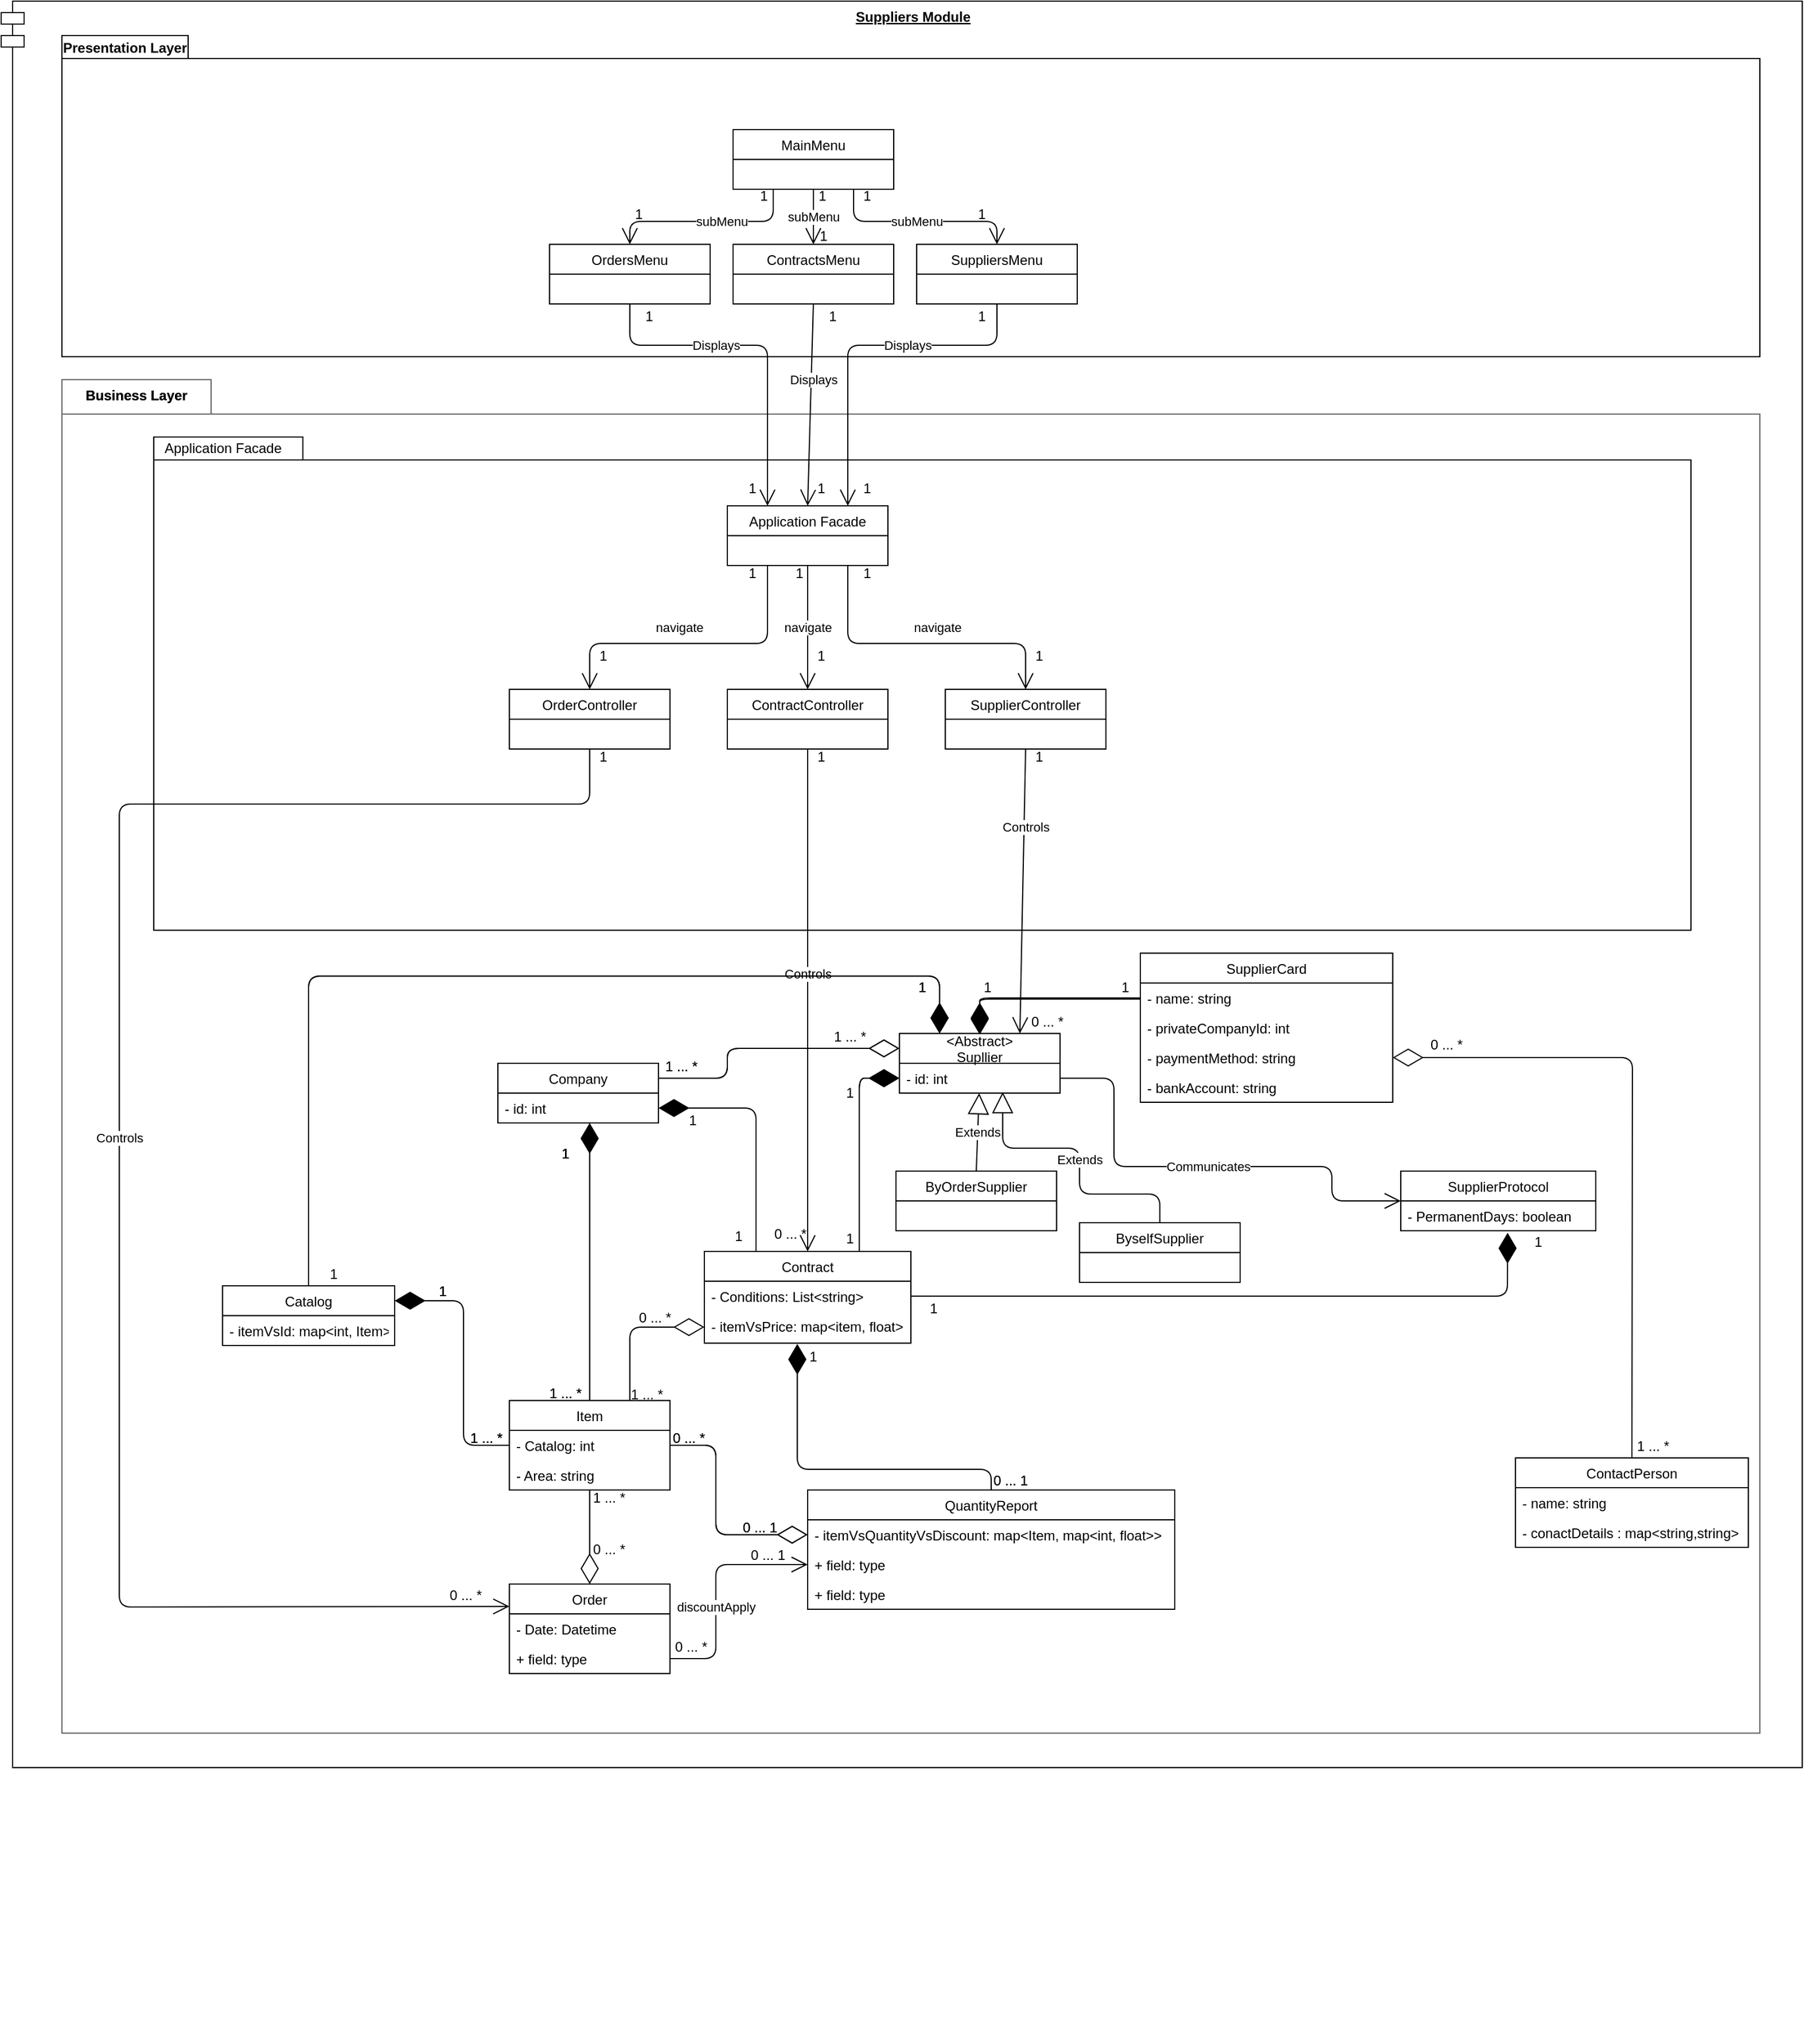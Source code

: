 <mxfile version="14.5.1" type="github">
  <diagram id="LiDV-n0v9y0-zee6HtvB" name="Page-1">
    <mxGraphModel dx="2490" dy="3298" grid="1" gridSize="10" guides="1" tooltips="1" connect="1" arrows="1" fold="1" page="1" pageScale="1" pageWidth="827" pageHeight="1169" math="0" shadow="0">
      <root>
        <mxCell id="0" />
        <mxCell id="1" parent="0" />
        <mxCell id="Irn_uy4zuBTAPK6WRNLf-75" value="" style="group" parent="1" vertex="1" connectable="0">
          <mxGeometry x="-780" y="-1270" width="1570" height="1780" as="geometry" />
        </mxCell>
        <mxCell id="Irn_uy4zuBTAPK6WRNLf-131" value="" style="group" parent="Irn_uy4zuBTAPK6WRNLf-75" vertex="1" connectable="0">
          <mxGeometry width="1570" height="1540" as="geometry" />
        </mxCell>
        <mxCell id="Irn_uy4zuBTAPK6WRNLf-68" value="Suppliers Module" style="shape=module;align=left;spacingLeft=20;align=center;verticalAlign=top;fillColor=none;fontStyle=5" parent="Irn_uy4zuBTAPK6WRNLf-131" vertex="1">
          <mxGeometry width="1570" height="1540" as="geometry" />
        </mxCell>
        <mxCell id="Irn_uy4zuBTAPK6WRNLf-132" value="" style="group" parent="Irn_uy4zuBTAPK6WRNLf-131" vertex="1" connectable="0">
          <mxGeometry x="573" y="893" width="187" height="46" as="geometry" />
        </mxCell>
        <mxCell id="Irn_uy4zuBTAPK6WRNLf-127" value="1 ... *" style="text;html=1;strokeColor=none;fillColor=none;align=center;verticalAlign=middle;whiteSpace=wrap;rounded=0;" parent="Irn_uy4zuBTAPK6WRNLf-132" vertex="1">
          <mxGeometry x="147" width="40" height="20" as="geometry" />
        </mxCell>
        <mxCell id="Irn_uy4zuBTAPK6WRNLf-129" value="1 ... *" style="text;html=1;strokeColor=none;fillColor=none;align=center;verticalAlign=middle;whiteSpace=wrap;rounded=0;" parent="Irn_uy4zuBTAPK6WRNLf-132" vertex="1">
          <mxGeometry y="26" width="40" height="20" as="geometry" />
        </mxCell>
        <mxCell id="Irn_uy4zuBTAPK6WRNLf-130" value="" style="endArrow=diamondThin;endFill=0;endSize=24;html=1;entryX=0;entryY=0.25;entryDx=0;entryDy=0;exitX=1;exitY=0.25;exitDx=0;exitDy=0;" parent="Irn_uy4zuBTAPK6WRNLf-132" edge="1">
          <mxGeometry width="160" relative="1" as="geometry">
            <mxPoint y="46" as="sourcePoint" />
            <mxPoint x="210" y="20" as="targetPoint" />
            <Array as="points">
              <mxPoint x="60" y="46" />
              <mxPoint x="60" y="20" />
            </Array>
          </mxGeometry>
        </mxCell>
        <mxCell id="Irn_uy4zuBTAPK6WRNLf-67" value="" style="group" parent="Irn_uy4zuBTAPK6WRNLf-75" vertex="1" connectable="0">
          <mxGeometry x="53" y="30" width="1480" height="280" as="geometry" />
        </mxCell>
        <mxCell id="Irn_uy4zuBTAPK6WRNLf-52" value="" style="shape=folder;fontStyle=1;spacingTop=10;tabWidth=110;tabHeight=20;tabPosition=left;html=1;fillColor=none;" parent="Irn_uy4zuBTAPK6WRNLf-67" vertex="1">
          <mxGeometry width="1480" height="280" as="geometry" />
        </mxCell>
        <mxCell id="Irn_uy4zuBTAPK6WRNLf-58" value="Presentation Layer" style="text;align=center;fontStyle=1;verticalAlign=middle;spacingLeft=3;spacingRight=3;strokeColor=none;rotatable=0;points=[[0,0.5],[1,0.5]];portConstraint=eastwest;fillColor=none;" parent="Irn_uy4zuBTAPK6WRNLf-67" vertex="1">
          <mxGeometry width="110" height="20" as="geometry" />
        </mxCell>
        <mxCell id="Irn_uy4zuBTAPK6WRNLf-143" value="1" style="text;html=1;strokeColor=none;fillColor=none;align=center;verticalAlign=middle;whiteSpace=wrap;rounded=0;" parent="Irn_uy4zuBTAPK6WRNLf-67" vertex="1">
          <mxGeometry x="597" y="135" width="30" height="10" as="geometry" />
        </mxCell>
        <mxCell id="Irn_uy4zuBTAPK6WRNLf-144" value="1" style="text;html=1;strokeColor=none;fillColor=none;align=center;verticalAlign=middle;whiteSpace=wrap;rounded=0;" parent="Irn_uy4zuBTAPK6WRNLf-67" vertex="1">
          <mxGeometry x="488" y="151" width="30" height="10" as="geometry" />
        </mxCell>
        <mxCell id="Irn_uy4zuBTAPK6WRNLf-145" value="1" style="text;html=1;strokeColor=none;fillColor=none;align=center;verticalAlign=middle;whiteSpace=wrap;rounded=0;" parent="Irn_uy4zuBTAPK6WRNLf-67" vertex="1">
          <mxGeometry x="649" y="170" width="30" height="10" as="geometry" />
        </mxCell>
        <mxCell id="Irn_uy4zuBTAPK6WRNLf-146" value="1" style="text;html=1;strokeColor=none;fillColor=none;align=center;verticalAlign=middle;whiteSpace=wrap;rounded=0;" parent="Irn_uy4zuBTAPK6WRNLf-67" vertex="1">
          <mxGeometry x="648" y="135" width="30" height="10" as="geometry" />
        </mxCell>
        <mxCell id="Irn_uy4zuBTAPK6WRNLf-147" value="1" style="text;html=1;strokeColor=none;fillColor=none;align=center;verticalAlign=middle;whiteSpace=wrap;rounded=0;" parent="Irn_uy4zuBTAPK6WRNLf-67" vertex="1">
          <mxGeometry x="687" y="135" width="30" height="10" as="geometry" />
        </mxCell>
        <mxCell id="Irn_uy4zuBTAPK6WRNLf-148" value="1" style="text;html=1;strokeColor=none;fillColor=none;align=center;verticalAlign=middle;whiteSpace=wrap;rounded=0;" parent="Irn_uy4zuBTAPK6WRNLf-67" vertex="1">
          <mxGeometry x="787" y="151" width="30" height="10" as="geometry" />
        </mxCell>
        <mxCell id="Irn_uy4zuBTAPK6WRNLf-157" value="1" style="text;html=1;strokeColor=none;fillColor=none;align=center;verticalAlign=middle;whiteSpace=wrap;rounded=0;" parent="Irn_uy4zuBTAPK6WRNLf-67" vertex="1">
          <mxGeometry x="787" y="240" width="30" height="10" as="geometry" />
        </mxCell>
        <mxCell id="Irn_uy4zuBTAPK6WRNLf-158" value="1" style="text;html=1;strokeColor=none;fillColor=none;align=center;verticalAlign=middle;whiteSpace=wrap;rounded=0;" parent="Irn_uy4zuBTAPK6WRNLf-67" vertex="1">
          <mxGeometry x="657" y="240" width="30" height="10" as="geometry" />
        </mxCell>
        <mxCell id="Irn_uy4zuBTAPK6WRNLf-159" value="1" style="text;html=1;strokeColor=none;fillColor=none;align=center;verticalAlign=middle;whiteSpace=wrap;rounded=0;" parent="Irn_uy4zuBTAPK6WRNLf-67" vertex="1">
          <mxGeometry x="497" y="240" width="30" height="10" as="geometry" />
        </mxCell>
        <mxCell id="Irn_uy4zuBTAPK6WRNLf-62" value="" style="group" parent="Irn_uy4zuBTAPK6WRNLf-75" vertex="1" connectable="0">
          <mxGeometry x="133" y="380" width="1340" height="430" as="geometry" />
        </mxCell>
        <mxCell id="Irn_uy4zuBTAPK6WRNLf-31" value="Application Facade" style="text;html=1;align=center;verticalAlign=middle;resizable=0;points=[];autosize=1;" parent="Irn_uy4zuBTAPK6WRNLf-62" vertex="1">
          <mxGeometry width="120" height="20" as="geometry" />
        </mxCell>
        <mxCell id="Irn_uy4zuBTAPK6WRNLf-61" value="" style="shape=folder;fontStyle=1;spacingTop=10;tabWidth=130;tabHeight=20;tabPosition=left;html=1;fillColor=none;" parent="Irn_uy4zuBTAPK6WRNLf-62" vertex="1">
          <mxGeometry width="1340" height="430" as="geometry" />
        </mxCell>
        <mxCell id="Irn_uy4zuBTAPK6WRNLf-65" value="" style="group" parent="Irn_uy4zuBTAPK6WRNLf-75" vertex="1" connectable="0">
          <mxGeometry x="53" y="330" width="1480" height="1180" as="geometry" />
        </mxCell>
        <mxCell id="Irn_uy4zuBTAPK6WRNLf-30" value="" style="shape=folder;fontStyle=1;spacingTop=10;tabWidth=130;tabHeight=30;tabPosition=left;html=1;strokeColor=#666666;fontColor=#333333;fillColor=none;" parent="Irn_uy4zuBTAPK6WRNLf-65" vertex="1">
          <mxGeometry width="1480" height="1180" as="geometry" />
        </mxCell>
        <mxCell id="Irn_uy4zuBTAPK6WRNLf-64" value="Business Layer" style="text;align=center;fontStyle=1;verticalAlign=middle;spacingLeft=3;spacingRight=3;strokeColor=none;rotatable=0;points=[[0,0.5],[1,0.5]];portConstraint=eastwest;fillColor=none;" parent="Irn_uy4zuBTAPK6WRNLf-65" vertex="1">
          <mxGeometry x="10" width="110" height="26" as="geometry" />
        </mxCell>
        <mxCell id="Irn_uy4zuBTAPK6WRNLf-142" value="" style="group" parent="Irn_uy4zuBTAPK6WRNLf-65" vertex="1" connectable="0">
          <mxGeometry x="787" y="520" width="160" height="20" as="geometry" />
        </mxCell>
        <mxCell id="Irn_uy4zuBTAPK6WRNLf-137" value="1" style="text;html=1;strokeColor=none;fillColor=none;align=center;verticalAlign=middle;whiteSpace=wrap;rounded=0;" parent="Irn_uy4zuBTAPK6WRNLf-142" vertex="1">
          <mxGeometry x="120" width="40" height="20" as="geometry" />
        </mxCell>
        <mxCell id="Irn_uy4zuBTAPK6WRNLf-139" value="1" style="text;html=1;strokeColor=none;fillColor=none;align=center;verticalAlign=middle;whiteSpace=wrap;rounded=0;" parent="Irn_uy4zuBTAPK6WRNLf-142" vertex="1">
          <mxGeometry width="40" height="20" as="geometry" />
        </mxCell>
        <mxCell id="Irn_uy4zuBTAPK6WRNLf-141" value="" style="endArrow=diamondThin;endFill=1;endSize=24;html=1;exitX=0;exitY=0.5;exitDx=0;exitDy=0;entryX=0.5;entryY=0;entryDx=0;entryDy=0;" parent="Irn_uy4zuBTAPK6WRNLf-142" edge="1">
          <mxGeometry width="160" relative="1" as="geometry">
            <mxPoint x="153" y="20" as="sourcePoint" />
            <mxPoint x="13" y="51" as="targetPoint" />
            <Array as="points">
              <mxPoint x="13" y="20" />
            </Array>
          </mxGeometry>
        </mxCell>
        <mxCell id="Irn_uy4zuBTAPK6WRNLf-150" value="1" style="text;html=1;strokeColor=none;fillColor=none;align=center;verticalAlign=middle;whiteSpace=wrap;rounded=0;" parent="Irn_uy4zuBTAPK6WRNLf-65" vertex="1">
          <mxGeometry x="687" y="164" width="30" height="10" as="geometry" />
        </mxCell>
        <mxCell id="Irn_uy4zuBTAPK6WRNLf-153" value="1" style="text;html=1;strokeColor=none;fillColor=none;align=center;verticalAlign=middle;whiteSpace=wrap;rounded=0;" parent="Irn_uy4zuBTAPK6WRNLf-65" vertex="1">
          <mxGeometry x="587" y="164" width="30" height="10" as="geometry" />
        </mxCell>
        <mxCell id="Irn_uy4zuBTAPK6WRNLf-149" value="1" style="text;html=1;strokeColor=none;fillColor=none;align=center;verticalAlign=middle;whiteSpace=wrap;rounded=0;" parent="Irn_uy4zuBTAPK6WRNLf-65" vertex="1">
          <mxGeometry x="628" y="164" width="30" height="10" as="geometry" />
        </mxCell>
        <mxCell id="Irn_uy4zuBTAPK6WRNLf-154" value="1" style="text;html=1;strokeColor=none;fillColor=none;align=center;verticalAlign=middle;whiteSpace=wrap;rounded=0;" parent="Irn_uy4zuBTAPK6WRNLf-65" vertex="1">
          <mxGeometry x="837" y="236" width="30" height="10" as="geometry" />
        </mxCell>
        <mxCell id="Irn_uy4zuBTAPK6WRNLf-155" value="1" style="text;html=1;strokeColor=none;fillColor=none;align=center;verticalAlign=middle;whiteSpace=wrap;rounded=0;" parent="Irn_uy4zuBTAPK6WRNLf-65" vertex="1">
          <mxGeometry x="647" y="236" width="30" height="10" as="geometry" />
        </mxCell>
        <mxCell id="Irn_uy4zuBTAPK6WRNLf-156" value="1" style="text;html=1;strokeColor=none;fillColor=none;align=center;verticalAlign=middle;whiteSpace=wrap;rounded=0;" parent="Irn_uy4zuBTAPK6WRNLf-65" vertex="1">
          <mxGeometry x="457" y="236" width="30" height="10" as="geometry" />
        </mxCell>
        <mxCell id="Irn_uy4zuBTAPK6WRNLf-160" value="1" style="text;html=1;strokeColor=none;fillColor=none;align=center;verticalAlign=middle;whiteSpace=wrap;rounded=0;" parent="Irn_uy4zuBTAPK6WRNLf-65" vertex="1">
          <mxGeometry x="687" y="90" width="30" height="10" as="geometry" />
        </mxCell>
        <mxCell id="Irn_uy4zuBTAPK6WRNLf-161" value="1" style="text;html=1;strokeColor=none;fillColor=none;align=center;verticalAlign=middle;whiteSpace=wrap;rounded=0;" parent="Irn_uy4zuBTAPK6WRNLf-65" vertex="1">
          <mxGeometry x="647" y="90" width="30" height="10" as="geometry" />
        </mxCell>
        <mxCell id="Irn_uy4zuBTAPK6WRNLf-162" value="1" style="text;html=1;strokeColor=none;fillColor=none;align=center;verticalAlign=middle;whiteSpace=wrap;rounded=0;" parent="Irn_uy4zuBTAPK6WRNLf-65" vertex="1">
          <mxGeometry x="587" y="90" width="30" height="10" as="geometry" />
        </mxCell>
        <mxCell id="Irn_uy4zuBTAPK6WRNLf-332" value="1" style="text;html=1;strokeColor=none;fillColor=none;align=center;verticalAlign=middle;whiteSpace=wrap;rounded=0;" parent="Irn_uy4zuBTAPK6WRNLf-65" vertex="1">
          <mxGeometry x="457" y="324" width="30" height="10" as="geometry" />
        </mxCell>
        <mxCell id="Irn_uy4zuBTAPK6WRNLf-333" value="1" style="text;html=1;strokeColor=none;fillColor=none;align=center;verticalAlign=middle;whiteSpace=wrap;rounded=0;" parent="Irn_uy4zuBTAPK6WRNLf-65" vertex="1">
          <mxGeometry x="647" y="324" width="30" height="10" as="geometry" />
        </mxCell>
        <mxCell id="Irn_uy4zuBTAPK6WRNLf-334" value="1" style="text;html=1;strokeColor=none;fillColor=none;align=center;verticalAlign=middle;whiteSpace=wrap;rounded=0;" parent="Irn_uy4zuBTAPK6WRNLf-65" vertex="1">
          <mxGeometry x="837" y="324" width="30" height="10" as="geometry" />
        </mxCell>
        <mxCell id="Irn_uy4zuBTAPK6WRNLf-335" value="0 ... *" style="text;html=1;strokeColor=none;fillColor=none;align=center;verticalAlign=middle;whiteSpace=wrap;rounded=0;" parent="Irn_uy4zuBTAPK6WRNLf-65" vertex="1">
          <mxGeometry x="330" y="1050" width="44" height="20" as="geometry" />
        </mxCell>
        <mxCell id="Irn_uy4zuBTAPK6WRNLf-342" value="0 ... *" style="text;html=1;strokeColor=none;fillColor=none;align=center;verticalAlign=middle;whiteSpace=wrap;rounded=0;" parent="Irn_uy4zuBTAPK6WRNLf-65" vertex="1">
          <mxGeometry x="613" y="735" width="44" height="20" as="geometry" />
        </mxCell>
        <mxCell id="Irn_uy4zuBTAPK6WRNLf-343" value="0 ... *" style="text;html=1;strokeColor=none;fillColor=none;align=center;verticalAlign=middle;whiteSpace=wrap;rounded=0;" parent="Irn_uy4zuBTAPK6WRNLf-65" vertex="1">
          <mxGeometry x="837" y="550" width="44" height="20" as="geometry" />
        </mxCell>
        <mxCell id="T4Kb6JY-onlQXOTISOH4-17" value="SupplierProtocol" style="swimlane;fontStyle=0;childLayout=stackLayout;horizontal=1;startSize=26;fillColor=none;horizontalStack=0;resizeParent=1;resizeParentMax=0;resizeLast=0;collapsible=1;marginBottom=0;" parent="Irn_uy4zuBTAPK6WRNLf-65" vertex="1">
          <mxGeometry x="1167" y="690" width="170" height="52" as="geometry" />
        </mxCell>
        <mxCell id="T4Kb6JY-onlQXOTISOH4-18" value="- PermanentDays: boolean" style="text;strokeColor=none;fillColor=none;align=left;verticalAlign=top;spacingLeft=4;spacingRight=4;overflow=hidden;rotatable=0;points=[[0,0.5],[1,0.5]];portConstraint=eastwest;" parent="T4Kb6JY-onlQXOTISOH4-17" vertex="1">
          <mxGeometry y="26" width="170" height="26" as="geometry" />
        </mxCell>
        <mxCell id="57GskC2OUnDVnmpbbQjz-33" value="ByOrderSupplier" style="swimlane;fontStyle=0;childLayout=stackLayout;horizontal=1;startSize=26;fillColor=none;horizontalStack=0;resizeParent=1;resizeParentMax=0;resizeLast=0;collapsible=1;marginBottom=0;" parent="Irn_uy4zuBTAPK6WRNLf-65" vertex="1">
          <mxGeometry x="727" y="690" width="140" height="52" as="geometry" />
        </mxCell>
        <mxCell id="57GskC2OUnDVnmpbbQjz-29" value="ByselfSupplier" style="swimlane;fontStyle=0;childLayout=stackLayout;horizontal=1;startSize=26;fillColor=none;horizontalStack=0;resizeParent=1;resizeParentMax=0;resizeLast=0;collapsible=1;marginBottom=0;" parent="Irn_uy4zuBTAPK6WRNLf-65" vertex="1">
          <mxGeometry x="887" y="735" width="140" height="52" as="geometry" />
        </mxCell>
        <mxCell id="T4Kb6JY-onlQXOTISOH4-25" value="Contract" style="swimlane;fontStyle=0;childLayout=stackLayout;horizontal=1;startSize=26;fillColor=none;horizontalStack=0;resizeParent=1;resizeParentMax=0;resizeLast=0;collapsible=1;marginBottom=0;" parent="Irn_uy4zuBTAPK6WRNLf-65" vertex="1">
          <mxGeometry x="560" y="760" width="180" height="80" as="geometry" />
        </mxCell>
        <mxCell id="T4Kb6JY-onlQXOTISOH4-26" value="- Conditions: List&lt;string&gt;" style="text;strokeColor=none;fillColor=none;align=left;verticalAlign=top;spacingLeft=4;spacingRight=4;overflow=hidden;rotatable=0;points=[[0,0.5],[1,0.5]];portConstraint=eastwest;" parent="T4Kb6JY-onlQXOTISOH4-25" vertex="1">
          <mxGeometry y="26" width="180" height="26" as="geometry" />
        </mxCell>
        <mxCell id="T4Kb6JY-onlQXOTISOH4-28" value="- itemVsPrice: map&lt;item, float&gt;" style="text;strokeColor=none;fillColor=none;align=left;verticalAlign=top;spacingLeft=4;spacingRight=4;overflow=hidden;rotatable=0;points=[[0,0.5],[1,0.5]];portConstraint=eastwest;" parent="T4Kb6JY-onlQXOTISOH4-25" vertex="1">
          <mxGeometry y="52" width="180" height="28" as="geometry" />
        </mxCell>
        <mxCell id="Irn_uy4zuBTAPK6WRNLf-350" value="" style="endArrow=diamondThin;endFill=1;endSize=24;html=1;exitX=1;exitY=0.5;exitDx=0;exitDy=0;entryX=0.548;entryY=1.067;entryDx=0;entryDy=0;entryPerimeter=0;" parent="Irn_uy4zuBTAPK6WRNLf-65" source="T4Kb6JY-onlQXOTISOH4-26" target="T4Kb6JY-onlQXOTISOH4-18" edge="1">
          <mxGeometry width="160" relative="1" as="geometry">
            <mxPoint x="877" y="990" as="sourcePoint" />
            <mxPoint x="1037" y="990" as="targetPoint" />
            <Array as="points">
              <mxPoint x="1260" y="799" />
            </Array>
          </mxGeometry>
        </mxCell>
        <mxCell id="Irn_uy4zuBTAPK6WRNLf-355" value="1" style="text;html=1;strokeColor=none;fillColor=none;align=center;verticalAlign=middle;whiteSpace=wrap;rounded=0;" parent="Irn_uy4zuBTAPK6WRNLf-65" vertex="1">
          <mxGeometry x="1267" y="742" width="40" height="20" as="geometry" />
        </mxCell>
        <mxCell id="Irn_uy4zuBTAPK6WRNLf-356" value="1" style="text;html=1;strokeColor=none;fillColor=none;align=center;verticalAlign=middle;whiteSpace=wrap;rounded=0;" parent="Irn_uy4zuBTAPK6WRNLf-65" vertex="1">
          <mxGeometry x="740" y="800" width="40" height="20" as="geometry" />
        </mxCell>
        <mxCell id="Irn_uy4zuBTAPK6WRNLf-357" value="ContactPerson" style="swimlane;fontStyle=0;childLayout=stackLayout;horizontal=1;startSize=26;fillColor=none;horizontalStack=0;resizeParent=1;resizeParentMax=0;resizeLast=0;collapsible=1;marginBottom=0;strokeColor=#000000;" parent="Irn_uy4zuBTAPK6WRNLf-65" vertex="1">
          <mxGeometry x="1267" y="940" width="203" height="78" as="geometry" />
        </mxCell>
        <mxCell id="Irn_uy4zuBTAPK6WRNLf-358" value="- name: string" style="text;strokeColor=none;fillColor=none;align=left;verticalAlign=top;spacingLeft=4;spacingRight=4;overflow=hidden;rotatable=0;points=[[0,0.5],[1,0.5]];portConstraint=eastwest;" parent="Irn_uy4zuBTAPK6WRNLf-357" vertex="1">
          <mxGeometry y="26" width="203" height="26" as="geometry" />
        </mxCell>
        <mxCell id="Irn_uy4zuBTAPK6WRNLf-362" value="- conactDetails : map&lt;string,string&gt;" style="text;strokeColor=none;fillColor=none;align=left;verticalAlign=top;spacingLeft=4;spacingRight=4;overflow=hidden;rotatable=0;points=[[0,0.5],[1,0.5]];portConstraint=eastwest;" parent="Irn_uy4zuBTAPK6WRNLf-357" vertex="1">
          <mxGeometry y="52" width="203" height="26" as="geometry" />
        </mxCell>
        <mxCell id="Irn_uy4zuBTAPK6WRNLf-364" value="1 ... *" style="text;html=1;strokeColor=none;fillColor=none;align=center;verticalAlign=middle;whiteSpace=wrap;rounded=0;" parent="Irn_uy4zuBTAPK6WRNLf-65" vertex="1">
          <mxGeometry x="1367" y="920" width="40" height="20" as="geometry" />
        </mxCell>
        <mxCell id="Irn_uy4zuBTAPK6WRNLf-365" value="0 ... *" style="text;html=1;strokeColor=none;fillColor=none;align=center;verticalAlign=middle;whiteSpace=wrap;rounded=0;fontColor=#000000;" parent="Irn_uy4zuBTAPK6WRNLf-65" vertex="1">
          <mxGeometry x="1187" y="570" width="40" height="20" as="geometry" />
        </mxCell>
        <mxCell id="57GskC2OUnDVnmpbbQjz-1" value="&lt;Abstract&gt;&#xa;Supllier" style="swimlane;fontStyle=0;childLayout=stackLayout;horizontal=1;startSize=26;fillColor=none;horizontalStack=0;resizeParent=1;resizeParentMax=0;resizeLast=0;collapsible=1;marginBottom=0;" parent="Irn_uy4zuBTAPK6WRNLf-75" vertex="1">
          <mxGeometry x="783" y="900" width="140" height="52" as="geometry" />
        </mxCell>
        <mxCell id="57GskC2OUnDVnmpbbQjz-4" value="- id: int" style="text;strokeColor=none;fillColor=none;align=left;verticalAlign=top;spacingLeft=4;spacingRight=4;overflow=hidden;rotatable=0;points=[[0,0.5],[1,0.5]];portConstraint=eastwest;" parent="57GskC2OUnDVnmpbbQjz-1" vertex="1">
          <mxGeometry y="26" width="140" height="26" as="geometry" />
        </mxCell>
        <mxCell id="57GskC2OUnDVnmpbbQjz-21" value="Catalog" style="swimlane;fontStyle=0;childLayout=stackLayout;horizontal=1;startSize=26;fillColor=none;horizontalStack=0;resizeParent=1;resizeParentMax=0;resizeLast=0;collapsible=1;marginBottom=0;" parent="Irn_uy4zuBTAPK6WRNLf-75" vertex="1">
          <mxGeometry x="193" y="1120" width="150" height="52" as="geometry" />
        </mxCell>
        <mxCell id="57GskC2OUnDVnmpbbQjz-22" value="- itemVsId: map&lt;int, Item&gt;" style="text;strokeColor=none;fillColor=none;align=left;verticalAlign=top;spacingLeft=4;spacingRight=4;overflow=hidden;rotatable=0;points=[[0,0.5],[1,0.5]];portConstraint=eastwest;" parent="57GskC2OUnDVnmpbbQjz-21" vertex="1">
          <mxGeometry y="26" width="150" height="26" as="geometry" />
        </mxCell>
        <mxCell id="57GskC2OUnDVnmpbbQjz-25" value="Item" style="swimlane;fontStyle=0;childLayout=stackLayout;horizontal=1;startSize=26;fillColor=none;horizontalStack=0;resizeParent=1;resizeParentMax=0;resizeLast=0;collapsible=1;marginBottom=0;" parent="Irn_uy4zuBTAPK6WRNLf-75" vertex="1">
          <mxGeometry x="443" y="1220" width="140" height="78" as="geometry" />
        </mxCell>
        <mxCell id="57GskC2OUnDVnmpbbQjz-27" value="- Catalog: int" style="text;strokeColor=none;fillColor=none;align=left;verticalAlign=top;spacingLeft=4;spacingRight=4;overflow=hidden;rotatable=0;points=[[0,0.5],[1,0.5]];portConstraint=eastwest;" parent="57GskC2OUnDVnmpbbQjz-25" vertex="1">
          <mxGeometry y="26" width="140" height="26" as="geometry" />
        </mxCell>
        <mxCell id="57GskC2OUnDVnmpbbQjz-28" value="- Area: string" style="text;strokeColor=none;fillColor=none;align=left;verticalAlign=top;spacingLeft=4;spacingRight=4;overflow=hidden;rotatable=0;points=[[0,0.5],[1,0.5]];portConstraint=eastwest;" parent="57GskC2OUnDVnmpbbQjz-25" vertex="1">
          <mxGeometry y="52" width="140" height="26" as="geometry" />
        </mxCell>
        <mxCell id="57GskC2OUnDVnmpbbQjz-41" value="Order" style="swimlane;fontStyle=0;childLayout=stackLayout;horizontal=1;startSize=26;fillColor=none;horizontalStack=0;resizeParent=1;resizeParentMax=0;resizeLast=0;collapsible=1;marginBottom=0;" parent="Irn_uy4zuBTAPK6WRNLf-75" vertex="1">
          <mxGeometry x="443" y="1380" width="140" height="78" as="geometry" />
        </mxCell>
        <mxCell id="57GskC2OUnDVnmpbbQjz-42" value="- Date: Datetime" style="text;strokeColor=none;fillColor=none;align=left;verticalAlign=top;spacingLeft=4;spacingRight=4;overflow=hidden;rotatable=0;points=[[0,0.5],[1,0.5]];portConstraint=eastwest;" parent="57GskC2OUnDVnmpbbQjz-41" vertex="1">
          <mxGeometry y="26" width="140" height="26" as="geometry" />
        </mxCell>
        <mxCell id="57GskC2OUnDVnmpbbQjz-44" value="+ field: type" style="text;strokeColor=none;fillColor=none;align=left;verticalAlign=top;spacingLeft=4;spacingRight=4;overflow=hidden;rotatable=0;points=[[0,0.5],[1,0.5]];portConstraint=eastwest;" parent="57GskC2OUnDVnmpbbQjz-41" vertex="1">
          <mxGeometry y="52" width="140" height="26" as="geometry" />
        </mxCell>
        <mxCell id="T4Kb6JY-onlQXOTISOH4-5" value="Company" style="swimlane;fontStyle=0;childLayout=stackLayout;horizontal=1;startSize=26;fillColor=none;horizontalStack=0;resizeParent=1;resizeParentMax=0;resizeLast=0;collapsible=1;marginBottom=0;" parent="Irn_uy4zuBTAPK6WRNLf-75" vertex="1">
          <mxGeometry x="433" y="926" width="140" height="52" as="geometry" />
        </mxCell>
        <mxCell id="T4Kb6JY-onlQXOTISOH4-6" value="- id: int" style="text;strokeColor=none;fillColor=none;align=left;verticalAlign=top;spacingLeft=4;spacingRight=4;overflow=hidden;rotatable=0;points=[[0,0.5],[1,0.5]];portConstraint=eastwest;" parent="T4Kb6JY-onlQXOTISOH4-5" vertex="1">
          <mxGeometry y="26" width="140" height="26" as="geometry" />
        </mxCell>
        <mxCell id="T4Kb6JY-onlQXOTISOH4-13" value="QuantityReport" style="swimlane;fontStyle=0;childLayout=stackLayout;horizontal=1;startSize=26;fillColor=none;horizontalStack=0;resizeParent=1;resizeParentMax=0;resizeLast=0;collapsible=1;marginBottom=0;" parent="Irn_uy4zuBTAPK6WRNLf-75" vertex="1">
          <mxGeometry x="703" y="1298" width="320" height="104" as="geometry" />
        </mxCell>
        <mxCell id="T4Kb6JY-onlQXOTISOH4-14" value="- itemVsQuantityVsDiscount: map&lt;Item, map&lt;int, float&gt;&gt;" style="text;strokeColor=none;fillColor=none;align=left;verticalAlign=top;spacingLeft=4;spacingRight=4;overflow=hidden;rotatable=0;points=[[0,0.5],[1,0.5]];portConstraint=eastwest;" parent="T4Kb6JY-onlQXOTISOH4-13" vertex="1">
          <mxGeometry y="26" width="320" height="26" as="geometry" />
        </mxCell>
        <mxCell id="T4Kb6JY-onlQXOTISOH4-15" value="+ field: type" style="text;strokeColor=none;fillColor=none;align=left;verticalAlign=top;spacingLeft=4;spacingRight=4;overflow=hidden;rotatable=0;points=[[0,0.5],[1,0.5]];portConstraint=eastwest;" parent="T4Kb6JY-onlQXOTISOH4-13" vertex="1">
          <mxGeometry y="52" width="320" height="26" as="geometry" />
        </mxCell>
        <mxCell id="T4Kb6JY-onlQXOTISOH4-16" value="+ field: type" style="text;strokeColor=none;fillColor=none;align=left;verticalAlign=top;spacingLeft=4;spacingRight=4;overflow=hidden;rotatable=0;points=[[0,0.5],[1,0.5]];portConstraint=eastwest;" parent="T4Kb6JY-onlQXOTISOH4-13" vertex="1">
          <mxGeometry y="78" width="320" height="26" as="geometry" />
        </mxCell>
        <mxCell id="T4Kb6JY-onlQXOTISOH4-21" value="Extends" style="endArrow=block;endSize=16;endFill=0;html=1;exitX=0.5;exitY=0;exitDx=0;exitDy=0;" parent="Irn_uy4zuBTAPK6WRNLf-75" source="57GskC2OUnDVnmpbbQjz-33" target="57GskC2OUnDVnmpbbQjz-4" edge="1">
          <mxGeometry width="160" relative="1" as="geometry">
            <mxPoint x="893" y="1010" as="sourcePoint" />
            <mxPoint x="783" y="1060" as="targetPoint" />
          </mxGeometry>
        </mxCell>
        <mxCell id="T4Kb6JY-onlQXOTISOH4-22" value="Extends" style="endArrow=block;endSize=16;endFill=0;html=1;entryX=0.643;entryY=0.962;entryDx=0;entryDy=0;entryPerimeter=0;exitX=0.5;exitY=0;exitDx=0;exitDy=0;" parent="Irn_uy4zuBTAPK6WRNLf-75" source="57GskC2OUnDVnmpbbQjz-29" target="57GskC2OUnDVnmpbbQjz-4" edge="1">
          <mxGeometry width="160" relative="1" as="geometry">
            <mxPoint x="893" y="1310" as="sourcePoint" />
            <mxPoint x="1053" y="1310" as="targetPoint" />
            <Array as="points">
              <mxPoint x="1010" y="1040" />
              <mxPoint x="940" y="1040" />
              <mxPoint x="940" y="1000" />
              <mxPoint x="873" y="1000" />
            </Array>
          </mxGeometry>
        </mxCell>
        <mxCell id="T4Kb6JY-onlQXOTISOH4-32" value="SupplierCard" style="swimlane;fontStyle=0;childLayout=stackLayout;horizontal=1;startSize=26;fillColor=none;horizontalStack=0;resizeParent=1;resizeParentMax=0;resizeLast=0;collapsible=1;marginBottom=0;" parent="Irn_uy4zuBTAPK6WRNLf-75" vertex="1">
          <mxGeometry x="993" y="830" width="220" height="130" as="geometry" />
        </mxCell>
        <mxCell id="T4Kb6JY-onlQXOTISOH4-33" value="- name: string" style="text;strokeColor=none;fillColor=none;align=left;verticalAlign=top;spacingLeft=4;spacingRight=4;overflow=hidden;rotatable=0;points=[[0,0.5],[1,0.5]];portConstraint=eastwest;" parent="T4Kb6JY-onlQXOTISOH4-32" vertex="1">
          <mxGeometry y="26" width="220" height="26" as="geometry" />
        </mxCell>
        <mxCell id="T4Kb6JY-onlQXOTISOH4-34" value="- privateCompanyId: int" style="text;strokeColor=none;fillColor=none;align=left;verticalAlign=top;spacingLeft=4;spacingRight=4;overflow=hidden;rotatable=0;points=[[0,0.5],[1,0.5]];portConstraint=eastwest;" parent="T4Kb6JY-onlQXOTISOH4-32" vertex="1">
          <mxGeometry y="52" width="220" height="26" as="geometry" />
        </mxCell>
        <mxCell id="-8dMRDf63QIHJzTgXih5-13" value="- paymentMethod: string" style="text;strokeColor=none;fillColor=none;align=left;verticalAlign=top;spacingLeft=4;spacingRight=4;overflow=hidden;rotatable=0;points=[[0,0.5],[1,0.5]];portConstraint=eastwest;" parent="T4Kb6JY-onlQXOTISOH4-32" vertex="1">
          <mxGeometry y="78" width="220" height="26" as="geometry" />
        </mxCell>
        <mxCell id="T4Kb6JY-onlQXOTISOH4-35" value="- bankAccount: string" style="text;strokeColor=none;fillColor=none;align=left;verticalAlign=top;spacingLeft=4;spacingRight=4;overflow=hidden;rotatable=0;points=[[0,0.5],[1,0.5]];portConstraint=eastwest;" parent="T4Kb6JY-onlQXOTISOH4-32" vertex="1">
          <mxGeometry y="104" width="220" height="26" as="geometry" />
        </mxCell>
        <mxCell id="T4Kb6JY-onlQXOTISOH4-41" value="" style="endArrow=diamondThin;endFill=1;endSize=24;html=1;exitX=0;exitY=0.5;exitDx=0;exitDy=0;entryX=0.5;entryY=0;entryDx=0;entryDy=0;" parent="Irn_uy4zuBTAPK6WRNLf-75" source="T4Kb6JY-onlQXOTISOH4-33" target="57GskC2OUnDVnmpbbQjz-1" edge="1">
          <mxGeometry width="160" relative="1" as="geometry">
            <mxPoint x="893" y="1030" as="sourcePoint" />
            <mxPoint x="933" y="960" as="targetPoint" />
            <Array as="points">
              <mxPoint x="853" y="869" />
            </Array>
          </mxGeometry>
        </mxCell>
        <mxCell id="-8dMRDf63QIHJzTgXih5-6" value="" style="endArrow=diamondThin;endFill=0;endSize=24;html=1;entryX=0;entryY=0.25;entryDx=0;entryDy=0;exitX=1;exitY=0.25;exitDx=0;exitDy=0;" parent="Irn_uy4zuBTAPK6WRNLf-75" source="T4Kb6JY-onlQXOTISOH4-5" target="57GskC2OUnDVnmpbbQjz-1" edge="1">
          <mxGeometry width="160" relative="1" as="geometry">
            <mxPoint x="583" y="933" as="sourcePoint" />
            <mxPoint x="783" y="939" as="targetPoint" />
            <Array as="points">
              <mxPoint x="633" y="939" />
              <mxPoint x="633" y="913" />
            </Array>
          </mxGeometry>
        </mxCell>
        <mxCell id="-8dMRDf63QIHJzTgXih5-30" value="" style="endArrow=diamondThin;endFill=1;endSize=24;html=1;fontColor=#FF3333;entryX=0;entryY=0.75;entryDx=0;entryDy=0;exitX=0.75;exitY=0;exitDx=0;exitDy=0;" parent="Irn_uy4zuBTAPK6WRNLf-75" source="T4Kb6JY-onlQXOTISOH4-25" target="57GskC2OUnDVnmpbbQjz-1" edge="1">
          <mxGeometry width="160" relative="1" as="geometry">
            <mxPoint x="748" y="1050" as="sourcePoint" />
            <mxPoint x="783" y="965" as="targetPoint" />
            <Array as="points">
              <mxPoint x="748" y="939" />
            </Array>
          </mxGeometry>
        </mxCell>
        <mxCell id="-8dMRDf63QIHJzTgXih5-33" value="" style="endArrow=diamondThin;endFill=0;endSize=24;html=1;fontColor=#FF3333;exitX=1;exitY=0.5;exitDx=0;exitDy=0;entryX=0;entryY=0.5;entryDx=0;entryDy=0;" parent="Irn_uy4zuBTAPK6WRNLf-75" source="57GskC2OUnDVnmpbbQjz-27" target="T4Kb6JY-onlQXOTISOH4-14" edge="1">
          <mxGeometry width="160" relative="1" as="geometry">
            <mxPoint x="763" y="1480" as="sourcePoint" />
            <mxPoint x="923" y="1480" as="targetPoint" />
            <Array as="points">
              <mxPoint x="623" y="1259" />
              <mxPoint x="623" y="1337" />
            </Array>
          </mxGeometry>
        </mxCell>
        <mxCell id="-8dMRDf63QIHJzTgXih5-38" value="" style="endArrow=diamondThin;endFill=1;endSize=24;html=1;fontColor=#FF3333;entryX=0.25;entryY=0;entryDx=0;entryDy=0;exitX=0.5;exitY=0;exitDx=0;exitDy=0;" parent="Irn_uy4zuBTAPK6WRNLf-75" source="57GskC2OUnDVnmpbbQjz-21" target="57GskC2OUnDVnmpbbQjz-1" edge="1">
          <mxGeometry width="160" relative="1" as="geometry">
            <mxPoint x="193" y="1140" as="sourcePoint" />
            <mxPoint x="183" y="940" as="targetPoint" />
            <Array as="points">
              <mxPoint x="268" y="850" />
              <mxPoint x="818" y="850" />
            </Array>
          </mxGeometry>
        </mxCell>
        <mxCell id="Irn_uy4zuBTAPK6WRNLf-34" value="Controls" style="endArrow=open;endSize=12;html=1;exitX=0.5;exitY=1;exitDx=0;exitDy=0;entryX=0;entryY=0.25;entryDx=0;entryDy=0;" parent="Irn_uy4zuBTAPK6WRNLf-75" source="Irn_uy4zuBTAPK6WRNLf-1" target="57GskC2OUnDVnmpbbQjz-41" edge="1">
          <mxGeometry x="-0.001" width="160" relative="1" as="geometry">
            <mxPoint x="1233" y="590" as="sourcePoint" />
            <mxPoint x="103" y="1440" as="targetPoint" />
            <Array as="points">
              <mxPoint x="513" y="700" />
              <mxPoint x="103" y="700" />
              <mxPoint x="103" y="1400" />
            </Array>
            <mxPoint as="offset" />
          </mxGeometry>
        </mxCell>
        <mxCell id="Irn_uy4zuBTAPK6WRNLf-35" value="Controls" style="endArrow=open;endSize=12;html=1;exitX=0.5;exitY=1;exitDx=0;exitDy=0;entryX=0.5;entryY=0;entryDx=0;entryDy=0;" parent="Irn_uy4zuBTAPK6WRNLf-75" source="Irn_uy4zuBTAPK6WRNLf-13" target="T4Kb6JY-onlQXOTISOH4-25" edge="1">
          <mxGeometry x="-0.105" width="160" relative="1" as="geometry">
            <mxPoint x="1243" y="600" as="sourcePoint" />
            <mxPoint x="703" y="1050" as="targetPoint" />
            <mxPoint as="offset" />
          </mxGeometry>
        </mxCell>
        <mxCell id="Irn_uy4zuBTAPK6WRNLf-37" value="Controls" style="endArrow=open;endSize=12;html=1;exitX=0.5;exitY=1;exitDx=0;exitDy=0;entryX=0.75;entryY=0;entryDx=0;entryDy=0;" parent="Irn_uy4zuBTAPK6WRNLf-75" source="Irn_uy4zuBTAPK6WRNLf-9" target="57GskC2OUnDVnmpbbQjz-1" edge="1">
          <mxGeometry x="-0.452" y="1" width="160" relative="1" as="geometry">
            <mxPoint x="893" y="700" as="sourcePoint" />
            <mxPoint x="888" y="900" as="targetPoint" />
            <Array as="points" />
            <mxPoint as="offset" />
          </mxGeometry>
        </mxCell>
        <mxCell id="Irn_uy4zuBTAPK6WRNLf-56" value="" style="group" parent="Irn_uy4zuBTAPK6WRNLf-75" vertex="1" connectable="0">
          <mxGeometry x="478" y="112" width="460" height="152" as="geometry" />
        </mxCell>
        <mxCell id="Irn_uy4zuBTAPK6WRNLf-38" value="MainMenu" style="swimlane;fontStyle=0;childLayout=stackLayout;horizontal=1;startSize=26;fillColor=none;horizontalStack=0;resizeParent=1;resizeParentMax=0;resizeLast=0;collapsible=1;marginBottom=0;" parent="Irn_uy4zuBTAPK6WRNLf-56" vertex="1">
          <mxGeometry x="160" width="140" height="52" as="geometry" />
        </mxCell>
        <mxCell id="Irn_uy4zuBTAPK6WRNLf-42" value="OrdersMenu" style="swimlane;fontStyle=0;childLayout=stackLayout;horizontal=1;startSize=26;fillColor=none;horizontalStack=0;resizeParent=1;resizeParentMax=0;resizeLast=0;collapsible=1;marginBottom=0;" parent="Irn_uy4zuBTAPK6WRNLf-56" vertex="1">
          <mxGeometry y="100" width="140" height="52" as="geometry" />
        </mxCell>
        <mxCell id="Irn_uy4zuBTAPK6WRNLf-43" value="ContractsMenu" style="swimlane;fontStyle=0;childLayout=stackLayout;horizontal=1;startSize=26;fillColor=none;horizontalStack=0;resizeParent=1;resizeParentMax=0;resizeLast=0;collapsible=1;marginBottom=0;" parent="Irn_uy4zuBTAPK6WRNLf-56" vertex="1">
          <mxGeometry x="160" y="100" width="140" height="52" as="geometry" />
        </mxCell>
        <mxCell id="Irn_uy4zuBTAPK6WRNLf-44" value="SuppliersMenu" style="swimlane;fontStyle=0;childLayout=stackLayout;horizontal=1;startSize=26;fillColor=none;horizontalStack=0;resizeParent=1;resizeParentMax=0;resizeLast=0;collapsible=1;marginBottom=0;" parent="Irn_uy4zuBTAPK6WRNLf-56" vertex="1">
          <mxGeometry x="320" y="100" width="140" height="52" as="geometry" />
        </mxCell>
        <mxCell id="Irn_uy4zuBTAPK6WRNLf-48" value="subMenu" style="endArrow=open;endSize=12;html=1;exitX=0.25;exitY=1;exitDx=0;exitDy=0;entryX=0.5;entryY=0;entryDx=0;entryDy=0;" parent="Irn_uy4zuBTAPK6WRNLf-56" source="Irn_uy4zuBTAPK6WRNLf-38" target="Irn_uy4zuBTAPK6WRNLf-42" edge="1">
          <mxGeometry x="-0.156" width="160" relative="1" as="geometry">
            <mxPoint x="90" y="80" as="sourcePoint" />
            <mxPoint x="250" y="80" as="targetPoint" />
            <Array as="points">
              <mxPoint x="195" y="80" />
              <mxPoint x="70" y="80" />
            </Array>
            <mxPoint as="offset" />
          </mxGeometry>
        </mxCell>
        <mxCell id="Irn_uy4zuBTAPK6WRNLf-49" value="subMenu" style="endArrow=open;endSize=12;html=1;exitX=0.75;exitY=1;exitDx=0;exitDy=0;entryX=0.5;entryY=0;entryDx=0;entryDy=0;" parent="Irn_uy4zuBTAPK6WRNLf-56" source="Irn_uy4zuBTAPK6WRNLf-38" target="Irn_uy4zuBTAPK6WRNLf-44" edge="1">
          <mxGeometry x="-0.041" width="160" relative="1" as="geometry">
            <mxPoint x="90" y="80" as="sourcePoint" />
            <mxPoint x="250" y="80" as="targetPoint" />
            <Array as="points">
              <mxPoint x="265" y="80" />
              <mxPoint x="390" y="80" />
            </Array>
            <mxPoint as="offset" />
          </mxGeometry>
        </mxCell>
        <mxCell id="Irn_uy4zuBTAPK6WRNLf-50" value="subMenu" style="endArrow=open;endSize=12;html=1;exitX=0.5;exitY=1;exitDx=0;exitDy=0;entryX=0.5;entryY=0;entryDx=0;entryDy=0;" parent="Irn_uy4zuBTAPK6WRNLf-56" source="Irn_uy4zuBTAPK6WRNLf-38" target="Irn_uy4zuBTAPK6WRNLf-43" edge="1">
          <mxGeometry width="160" relative="1" as="geometry">
            <mxPoint x="90" y="80" as="sourcePoint" />
            <mxPoint x="250" y="80" as="targetPoint" />
          </mxGeometry>
        </mxCell>
        <mxCell id="Irn_uy4zuBTAPK6WRNLf-1" value="OrderController" style="swimlane;fontStyle=0;childLayout=stackLayout;horizontal=1;startSize=26;fillColor=none;horizontalStack=0;resizeParent=1;resizeParentMax=0;resizeLast=0;collapsible=1;marginBottom=0;" parent="Irn_uy4zuBTAPK6WRNLf-75" vertex="1">
          <mxGeometry x="443" y="600" width="140" height="52" as="geometry" />
        </mxCell>
        <mxCell id="Irn_uy4zuBTAPK6WRNLf-9" value="SupplierController" style="swimlane;fontStyle=0;childLayout=stackLayout;horizontal=1;startSize=26;fillColor=none;horizontalStack=0;resizeParent=1;resizeParentMax=0;resizeLast=0;collapsible=1;marginBottom=0;" parent="Irn_uy4zuBTAPK6WRNLf-75" vertex="1">
          <mxGeometry x="823" y="600" width="140" height="52" as="geometry" />
        </mxCell>
        <mxCell id="Irn_uy4zuBTAPK6WRNLf-13" value="ContractController" style="swimlane;fontStyle=0;childLayout=stackLayout;horizontal=1;startSize=26;fillColor=none;horizontalStack=0;resizeParent=1;resizeParentMax=0;resizeLast=0;collapsible=1;marginBottom=0;" parent="Irn_uy4zuBTAPK6WRNLf-75" vertex="1">
          <mxGeometry x="633" y="600" width="140" height="52" as="geometry" />
        </mxCell>
        <mxCell id="Irn_uy4zuBTAPK6WRNLf-17" value="Application Facade" style="swimlane;fontStyle=0;childLayout=stackLayout;horizontal=1;startSize=26;fillColor=none;horizontalStack=0;resizeParent=1;resizeParentMax=0;resizeLast=0;collapsible=1;marginBottom=0;" parent="Irn_uy4zuBTAPK6WRNLf-75" vertex="1">
          <mxGeometry x="633" y="440" width="140" height="52" as="geometry" />
        </mxCell>
        <mxCell id="Irn_uy4zuBTAPK6WRNLf-22" value="navigate" style="endArrow=open;endSize=12;html=1;exitX=0.5;exitY=1;exitDx=0;exitDy=0;entryX=0.5;entryY=0;entryDx=0;entryDy=0;" parent="Irn_uy4zuBTAPK6WRNLf-75" source="Irn_uy4zuBTAPK6WRNLf-17" target="Irn_uy4zuBTAPK6WRNLf-13" edge="1">
          <mxGeometry x="213" y="330" width="160" as="geometry">
            <mxPoint x="253" y="344" as="sourcePoint" />
            <mxPoint x="413" y="344" as="targetPoint" />
          </mxGeometry>
        </mxCell>
        <mxCell id="Irn_uy4zuBTAPK6WRNLf-23" value="navigate" style="endArrow=open;endSize=12;html=1;exitX=0.25;exitY=1;exitDx=0;exitDy=0;entryX=0.5;entryY=0;entryDx=0;entryDy=0;" parent="Irn_uy4zuBTAPK6WRNLf-75" source="Irn_uy4zuBTAPK6WRNLf-17" target="Irn_uy4zuBTAPK6WRNLf-1" edge="1">
          <mxGeometry x="213" y="330" width="160" as="geometry">
            <mxPoint x="263" y="354" as="sourcePoint" />
            <mxPoint x="423" y="354" as="targetPoint" />
            <Array as="points">
              <mxPoint x="668" y="560" />
              <mxPoint x="513" y="560" />
            </Array>
          </mxGeometry>
        </mxCell>
        <mxCell id="Irn_uy4zuBTAPK6WRNLf-26" value="navigate" style="endArrow=open;endSize=12;html=1;exitX=0.75;exitY=1;exitDx=0;exitDy=0;entryX=0.5;entryY=0;entryDx=0;entryDy=0;" parent="Irn_uy4zuBTAPK6WRNLf-75" source="Irn_uy4zuBTAPK6WRNLf-17" target="Irn_uy4zuBTAPK6WRNLf-9" edge="1">
          <mxGeometry x="213" y="330" width="160" as="geometry">
            <mxPoint x="533" y="580" as="sourcePoint" />
            <mxPoint x="693" y="580" as="targetPoint" />
            <Array as="points">
              <mxPoint x="738" y="560" />
              <mxPoint x="893" y="560" />
            </Array>
            <mxPoint as="offset" />
          </mxGeometry>
        </mxCell>
        <mxCell id="Irn_uy4zuBTAPK6WRNLf-63" value="Business Layer" style="text;align=center;fontStyle=1;verticalAlign=middle;spacingLeft=3;spacingRight=3;strokeColor=none;rotatable=0;points=[[0,0.5],[1,0.5]];portConstraint=eastwest;fillColor=none;" parent="Irn_uy4zuBTAPK6WRNLf-75" vertex="1">
          <mxGeometry x="63" y="330" width="110" height="26" as="geometry" />
        </mxCell>
        <mxCell id="Irn_uy4zuBTAPK6WRNLf-72" value="Displays" style="endArrow=open;endSize=12;html=1;exitX=0.5;exitY=1;exitDx=0;exitDy=0;entryX=0.25;entryY=0;entryDx=0;entryDy=0;" parent="Irn_uy4zuBTAPK6WRNLf-75" source="Irn_uy4zuBTAPK6WRNLf-42" target="Irn_uy4zuBTAPK6WRNLf-17" edge="1">
          <mxGeometry x="-0.25" width="160" relative="1" as="geometry">
            <mxPoint x="1070" as="sourcePoint" />
            <mxPoint x="943" y="360" as="targetPoint" />
            <Array as="points">
              <mxPoint x="548" y="300" />
              <mxPoint x="668" y="300" />
            </Array>
            <mxPoint as="offset" />
          </mxGeometry>
        </mxCell>
        <mxCell id="Irn_uy4zuBTAPK6WRNLf-73" value="Displays" style="endArrow=open;endSize=12;html=1;exitX=0.5;exitY=1;exitDx=0;exitDy=0;entryX=0.75;entryY=0;entryDx=0;entryDy=0;" parent="Irn_uy4zuBTAPK6WRNLf-75" source="Irn_uy4zuBTAPK6WRNLf-44" target="Irn_uy4zuBTAPK6WRNLf-17" edge="1">
          <mxGeometry x="-0.255" width="160" relative="1" as="geometry">
            <mxPoint x="558.0" y="274" as="sourcePoint" />
            <mxPoint x="953" y="370" as="targetPoint" />
            <Array as="points">
              <mxPoint x="868" y="300" />
              <mxPoint x="738" y="300" />
            </Array>
            <mxPoint as="offset" />
          </mxGeometry>
        </mxCell>
        <mxCell id="Irn_uy4zuBTAPK6WRNLf-74" value="Displays" style="endArrow=open;endSize=12;html=1;exitX=0.5;exitY=1;exitDx=0;exitDy=0;entryX=0.5;entryY=0;entryDx=0;entryDy=0;" parent="Irn_uy4zuBTAPK6WRNLf-75" source="Irn_uy4zuBTAPK6WRNLf-43" target="Irn_uy4zuBTAPK6WRNLf-17" edge="1">
          <mxGeometry x="-0.251" y="2" width="160" relative="1" as="geometry">
            <mxPoint x="568.0" y="284" as="sourcePoint" />
            <mxPoint x="963" y="380" as="targetPoint" />
            <mxPoint as="offset" />
          </mxGeometry>
        </mxCell>
        <mxCell id="Irn_uy4zuBTAPK6WRNLf-79" value="" style="group" parent="Irn_uy4zuBTAPK6WRNLf-75" vertex="1" connectable="0">
          <mxGeometry x="583" y="1350" width="104" height="95" as="geometry" />
        </mxCell>
        <mxCell id="-8dMRDf63QIHJzTgXih5-36" value="&lt;font color=&quot;#000000&quot;&gt;discountApply&lt;/font&gt;" style="endArrow=open;endSize=12;html=1;fontColor=#FF3333;exitX=1;exitY=0.5;exitDx=0;exitDy=0;entryX=0;entryY=0.5;entryDx=0;entryDy=0;" parent="Irn_uy4zuBTAPK6WRNLf-79" target="T4Kb6JY-onlQXOTISOH4-15" edge="1">
          <mxGeometry x="-0.158" width="160" relative="1" as="geometry">
            <mxPoint y="95" as="sourcePoint" />
            <mxPoint x="80" y="130" as="targetPoint" />
            <Array as="points">
              <mxPoint x="40" y="95" />
              <mxPoint x="40" y="13" />
            </Array>
            <mxPoint as="offset" />
          </mxGeometry>
        </mxCell>
        <mxCell id="Irn_uy4zuBTAPK6WRNLf-76" value="0 ... *" style="text;html=1;strokeColor=none;fillColor=none;align=center;verticalAlign=middle;whiteSpace=wrap;rounded=0;" parent="Irn_uy4zuBTAPK6WRNLf-79" vertex="1">
          <mxGeometry y="80" width="37" height="10" as="geometry" />
        </mxCell>
        <mxCell id="Irn_uy4zuBTAPK6WRNLf-78" value="0 ... 1" style="text;html=1;strokeColor=none;fillColor=none;align=center;verticalAlign=middle;whiteSpace=wrap;rounded=0;" parent="Irn_uy4zuBTAPK6WRNLf-79" vertex="1">
          <mxGeometry x="67" width="37" height="10" as="geometry" />
        </mxCell>
        <mxCell id="Irn_uy4zuBTAPK6WRNLf-80" value="0 ... 1" style="text;html=1;strokeColor=none;fillColor=none;align=center;verticalAlign=middle;whiteSpace=wrap;rounded=0;" parent="Irn_uy4zuBTAPK6WRNLf-75" vertex="1">
          <mxGeometry x="643" y="1326" width="37" height="10" as="geometry" />
        </mxCell>
        <mxCell id="Irn_uy4zuBTAPK6WRNLf-81" value="0 ... *" style="text;html=1;strokeColor=none;fillColor=none;align=center;verticalAlign=middle;whiteSpace=wrap;rounded=0;" parent="Irn_uy4zuBTAPK6WRNLf-75" vertex="1">
          <mxGeometry x="581" y="1248" width="37" height="10" as="geometry" />
        </mxCell>
        <mxCell id="Irn_uy4zuBTAPK6WRNLf-85" value="" style="group" parent="Irn_uy4zuBTAPK6WRNLf-75" vertex="1" connectable="0">
          <mxGeometry x="581" y="1248" width="99" height="89" as="geometry" />
        </mxCell>
        <mxCell id="Irn_uy4zuBTAPK6WRNLf-82" value="0 ... *" style="text;html=1;strokeColor=none;fillColor=none;align=center;verticalAlign=middle;whiteSpace=wrap;rounded=0;" parent="Irn_uy4zuBTAPK6WRNLf-85" vertex="1">
          <mxGeometry width="37" height="10" as="geometry" />
        </mxCell>
        <mxCell id="Irn_uy4zuBTAPK6WRNLf-83" value="" style="endArrow=diamondThin;endFill=0;endSize=24;html=1;fontColor=#FF3333;exitX=1;exitY=0.5;exitDx=0;exitDy=0;entryX=0;entryY=0.5;entryDx=0;entryDy=0;" parent="Irn_uy4zuBTAPK6WRNLf-85" edge="1">
          <mxGeometry width="160" relative="1" as="geometry">
            <mxPoint x="2" y="11" as="sourcePoint" />
            <mxPoint x="122" y="89" as="targetPoint" />
            <Array as="points">
              <mxPoint x="42" y="11" />
              <mxPoint x="42" y="89" />
            </Array>
          </mxGeometry>
        </mxCell>
        <mxCell id="Irn_uy4zuBTAPK6WRNLf-84" value="0 ... 1" style="text;html=1;strokeColor=none;fillColor=none;align=center;verticalAlign=middle;whiteSpace=wrap;rounded=0;" parent="Irn_uy4zuBTAPK6WRNLf-85" vertex="1">
          <mxGeometry x="62" y="78" width="37" height="10" as="geometry" />
        </mxCell>
        <mxCell id="Irn_uy4zuBTAPK6WRNLf-90" value="" style="group" parent="Irn_uy4zuBTAPK6WRNLf-75" vertex="1" connectable="0">
          <mxGeometry x="543" y="1105" width="47" height="115" as="geometry" />
        </mxCell>
        <mxCell id="Irn_uy4zuBTAPK6WRNLf-88" value="1 ... *" style="text;html=1;strokeColor=none;fillColor=none;align=center;verticalAlign=middle;whiteSpace=wrap;rounded=0;" parent="Irn_uy4zuBTAPK6WRNLf-90" vertex="1">
          <mxGeometry y="105" width="40" height="10" as="geometry" />
        </mxCell>
        <mxCell id="Irn_uy4zuBTAPK6WRNLf-89" value="0 ... *" style="text;html=1;strokeColor=none;fillColor=none;align=center;verticalAlign=middle;whiteSpace=wrap;rounded=0;" parent="Irn_uy4zuBTAPK6WRNLf-90" vertex="1">
          <mxGeometry x="7" y="38" width="40" height="10" as="geometry" />
        </mxCell>
        <mxCell id="Irn_uy4zuBTAPK6WRNLf-91" value="" style="group" parent="Irn_uy4zuBTAPK6WRNLf-75" vertex="1" connectable="0">
          <mxGeometry x="510" y="1300" width="40" height="55" as="geometry" />
        </mxCell>
        <mxCell id="-8dMRDf63QIHJzTgXih5-37" value="" style="endArrow=diamondThin;endFill=0;endSize=24;html=1;fontColor=#FF3333;entryX=0.5;entryY=0;entryDx=0;entryDy=0;" parent="Irn_uy4zuBTAPK6WRNLf-91" source="57GskC2OUnDVnmpbbQjz-28" target="57GskC2OUnDVnmpbbQjz-41" edge="1">
          <mxGeometry width="160" relative="1" as="geometry">
            <mxPoint x="-27" y="30" as="sourcePoint" />
            <mxPoint x="3" y="80" as="targetPoint" />
          </mxGeometry>
        </mxCell>
        <mxCell id="Irn_uy4zuBTAPK6WRNLf-86" value="1 ... *" style="text;html=1;strokeColor=none;fillColor=none;align=center;verticalAlign=middle;whiteSpace=wrap;rounded=0;" parent="Irn_uy4zuBTAPK6WRNLf-91" vertex="1">
          <mxGeometry width="40" height="10" as="geometry" />
        </mxCell>
        <mxCell id="Irn_uy4zuBTAPK6WRNLf-87" value="0 ... *" style="text;html=1;strokeColor=none;fillColor=none;align=center;verticalAlign=middle;whiteSpace=wrap;rounded=0;" parent="Irn_uy4zuBTAPK6WRNLf-91" vertex="1">
          <mxGeometry y="45" width="40" height="10" as="geometry" />
        </mxCell>
        <mxCell id="Irn_uy4zuBTAPK6WRNLf-92" value="1 ... *" style="text;html=1;strokeColor=none;fillColor=none;align=center;verticalAlign=middle;whiteSpace=wrap;rounded=0;" parent="Irn_uy4zuBTAPK6WRNLf-75" vertex="1">
          <mxGeometry x="472" y="1209" width="40" height="10" as="geometry" />
        </mxCell>
        <mxCell id="Irn_uy4zuBTAPK6WRNLf-93" value="1" style="text;html=1;strokeColor=none;fillColor=none;align=center;verticalAlign=middle;whiteSpace=wrap;rounded=0;" parent="Irn_uy4zuBTAPK6WRNLf-75" vertex="1">
          <mxGeometry x="467" y="1000" width="50" height="10" as="geometry" />
        </mxCell>
        <mxCell id="Irn_uy4zuBTAPK6WRNLf-95" value="1" style="text;html=1;strokeColor=none;fillColor=none;align=center;verticalAlign=middle;whiteSpace=wrap;rounded=0;" parent="Irn_uy4zuBTAPK6WRNLf-75" vertex="1">
          <mxGeometry x="467" y="1000" width="50" height="10" as="geometry" />
        </mxCell>
        <mxCell id="Irn_uy4zuBTAPK6WRNLf-98" value="" style="group" parent="Irn_uy4zuBTAPK6WRNLf-75" vertex="1" connectable="0">
          <mxGeometry x="467" y="978" width="50" height="241" as="geometry" />
        </mxCell>
        <mxCell id="-8dMRDf63QIHJzTgXih5-7" value="" style="endArrow=diamondThin;endFill=1;endSize=24;html=1;exitX=0.5;exitY=0;exitDx=0;exitDy=0;" parent="Irn_uy4zuBTAPK6WRNLf-98" source="57GskC2OUnDVnmpbbQjz-25" edge="1">
          <mxGeometry width="160" relative="1" as="geometry">
            <mxPoint x="46" y="232" as="sourcePoint" />
            <mxPoint x="46" as="targetPoint" />
          </mxGeometry>
        </mxCell>
        <mxCell id="Irn_uy4zuBTAPK6WRNLf-96" value="1" style="text;html=1;strokeColor=none;fillColor=none;align=center;verticalAlign=middle;whiteSpace=wrap;rounded=0;" parent="Irn_uy4zuBTAPK6WRNLf-98" vertex="1">
          <mxGeometry y="22" width="50" height="10" as="geometry" />
        </mxCell>
        <mxCell id="Irn_uy4zuBTAPK6WRNLf-97" value="1 ... *" style="text;html=1;strokeColor=none;fillColor=none;align=center;verticalAlign=middle;whiteSpace=wrap;rounded=0;" parent="Irn_uy4zuBTAPK6WRNLf-98" vertex="1">
          <mxGeometry x="5" y="231" width="40" height="10" as="geometry" />
        </mxCell>
        <mxCell id="Irn_uy4zuBTAPK6WRNLf-104" value="1" style="text;html=1;strokeColor=none;fillColor=none;align=center;verticalAlign=middle;whiteSpace=wrap;rounded=0;" parent="Irn_uy4zuBTAPK6WRNLf-75" vertex="1">
          <mxGeometry x="370" y="1120" width="30" height="10" as="geometry" />
        </mxCell>
        <mxCell id="Irn_uy4zuBTAPK6WRNLf-105" value="1 ... *" style="text;html=1;strokeColor=none;fillColor=none;align=center;verticalAlign=middle;whiteSpace=wrap;rounded=0;" parent="Irn_uy4zuBTAPK6WRNLf-75" vertex="1">
          <mxGeometry x="403" y="1248" width="40" height="10" as="geometry" />
        </mxCell>
        <mxCell id="Irn_uy4zuBTAPK6WRNLf-106" value="1 ... *" style="text;html=1;strokeColor=none;fillColor=none;align=center;verticalAlign=middle;whiteSpace=wrap;rounded=0;" parent="Irn_uy4zuBTAPK6WRNLf-75" vertex="1">
          <mxGeometry x="403" y="1248" width="40" height="10" as="geometry" />
        </mxCell>
        <mxCell id="Irn_uy4zuBTAPK6WRNLf-107" value="1" style="text;html=1;strokeColor=none;fillColor=none;align=center;verticalAlign=middle;whiteSpace=wrap;rounded=0;" parent="Irn_uy4zuBTAPK6WRNLf-75" vertex="1">
          <mxGeometry x="370" y="1120" width="30" height="10" as="geometry" />
        </mxCell>
        <mxCell id="Irn_uy4zuBTAPK6WRNLf-110" value="" style="group" parent="Irn_uy4zuBTAPK6WRNLf-75" vertex="1" connectable="0">
          <mxGeometry x="370" y="1120" width="73" height="139" as="geometry" />
        </mxCell>
        <mxCell id="-8dMRDf63QIHJzTgXih5-9" value="" style="endArrow=diamondThin;endFill=1;endSize=24;html=1;exitX=0;exitY=0.5;exitDx=0;exitDy=0;entryX=1;entryY=0.25;entryDx=0;entryDy=0;" parent="Irn_uy4zuBTAPK6WRNLf-110" source="57GskC2OUnDVnmpbbQjz-27" target="57GskC2OUnDVnmpbbQjz-21" edge="1">
          <mxGeometry width="160" relative="1" as="geometry">
            <mxPoint x="213" y="165" as="sourcePoint" />
            <mxPoint x="-27" y="23" as="targetPoint" />
            <Array as="points">
              <mxPoint x="33" y="139" />
              <mxPoint x="33" y="13" />
            </Array>
          </mxGeometry>
        </mxCell>
        <mxCell id="Irn_uy4zuBTAPK6WRNLf-108" value="1 ... *" style="text;html=1;strokeColor=none;fillColor=none;align=center;verticalAlign=middle;whiteSpace=wrap;rounded=0;" parent="Irn_uy4zuBTAPK6WRNLf-110" vertex="1">
          <mxGeometry x="33" y="128" width="40" height="10" as="geometry" />
        </mxCell>
        <mxCell id="Irn_uy4zuBTAPK6WRNLf-109" value="1" style="text;html=1;strokeColor=none;fillColor=none;align=center;verticalAlign=middle;whiteSpace=wrap;rounded=0;" parent="Irn_uy4zuBTAPK6WRNLf-110" vertex="1">
          <mxGeometry width="30" height="10" as="geometry" />
        </mxCell>
        <mxCell id="Irn_uy4zuBTAPK6WRNLf-111" value="0 ... 1" style="text;html=1;strokeColor=none;fillColor=none;align=center;verticalAlign=middle;whiteSpace=wrap;rounded=0;" parent="Irn_uy4zuBTAPK6WRNLf-75" vertex="1">
          <mxGeometry x="860" y="1280" width="40" height="20" as="geometry" />
        </mxCell>
        <mxCell id="Irn_uy4zuBTAPK6WRNLf-114" value="" style="group" parent="Irn_uy4zuBTAPK6WRNLf-75" vertex="1" connectable="0">
          <mxGeometry x="688" y="1158" width="212" height="142" as="geometry" />
        </mxCell>
        <mxCell id="Irn_uy4zuBTAPK6WRNLf-112" value="1" style="text;html=1;strokeColor=none;fillColor=none;align=center;verticalAlign=middle;whiteSpace=wrap;rounded=0;" parent="Irn_uy4zuBTAPK6WRNLf-114" vertex="1">
          <mxGeometry y="14" width="40" height="20" as="geometry" />
        </mxCell>
        <mxCell id="Irn_uy4zuBTAPK6WRNLf-113" value="0 ... 1" style="text;html=1;strokeColor=none;fillColor=none;align=center;verticalAlign=middle;whiteSpace=wrap;rounded=0;" parent="Irn_uy4zuBTAPK6WRNLf-114" vertex="1">
          <mxGeometry x="172" y="122" width="40" height="20" as="geometry" />
        </mxCell>
        <mxCell id="Irn_uy4zuBTAPK6WRNLf-116" value="1" style="text;html=1;strokeColor=none;fillColor=none;align=center;verticalAlign=middle;whiteSpace=wrap;rounded=0;" parent="Irn_uy4zuBTAPK6WRNLf-75" vertex="1">
          <mxGeometry x="783" y="850" width="40" height="20" as="geometry" />
        </mxCell>
        <mxCell id="Irn_uy4zuBTAPK6WRNLf-121" value="" style="group" parent="Irn_uy4zuBTAPK6WRNLf-75" vertex="1" connectable="0">
          <mxGeometry x="720" y="939" width="40" height="111" as="geometry" />
        </mxCell>
        <mxCell id="Irn_uy4zuBTAPK6WRNLf-117" value="1" style="text;html=1;strokeColor=none;fillColor=none;align=center;verticalAlign=middle;whiteSpace=wrap;rounded=0;" parent="Irn_uy4zuBTAPK6WRNLf-121" vertex="1">
          <mxGeometry y="130" width="40" height="20" as="geometry" />
        </mxCell>
        <mxCell id="Irn_uy4zuBTAPK6WRNLf-118" value="1" style="text;html=1;strokeColor=none;fillColor=none;align=center;verticalAlign=middle;whiteSpace=wrap;rounded=0;" parent="Irn_uy4zuBTAPK6WRNLf-121" vertex="1">
          <mxGeometry y="3" width="40" height="20" as="geometry" />
        </mxCell>
        <mxCell id="Irn_uy4zuBTAPK6WRNLf-119" value="" style="endArrow=diamondThin;endFill=1;endSize=24;html=1;fontColor=#FF3333;entryX=0;entryY=0.75;entryDx=0;entryDy=0;exitX=0.75;exitY=0;exitDx=0;exitDy=0;" parent="Irn_uy4zuBTAPK6WRNLf-121" edge="1">
          <mxGeometry width="160" relative="1" as="geometry">
            <mxPoint x="28" y="111" as="sourcePoint" />
            <mxPoint x="63" as="targetPoint" />
            <Array as="points">
              <mxPoint x="28" />
            </Array>
          </mxGeometry>
        </mxCell>
        <mxCell id="Irn_uy4zuBTAPK6WRNLf-126" value="1 ... *" style="text;html=1;strokeColor=none;fillColor=none;align=center;verticalAlign=middle;whiteSpace=wrap;rounded=0;" parent="Irn_uy4zuBTAPK6WRNLf-75" vertex="1">
          <mxGeometry x="573" y="919" width="40" height="20" as="geometry" />
        </mxCell>
        <mxCell id="Irn_uy4zuBTAPK6WRNLf-128" value="" style="group" parent="Irn_uy4zuBTAPK6WRNLf-75" vertex="1" connectable="0">
          <mxGeometry x="583" y="965" width="80" height="85" as="geometry" />
        </mxCell>
        <mxCell id="Irn_uy4zuBTAPK6WRNLf-124" value="1" style="text;html=1;strokeColor=none;fillColor=none;align=center;verticalAlign=middle;whiteSpace=wrap;rounded=0;" parent="Irn_uy4zuBTAPK6WRNLf-128" vertex="1">
          <mxGeometry x="40" y="102" width="40" height="20" as="geometry" />
        </mxCell>
        <mxCell id="Irn_uy4zuBTAPK6WRNLf-123" value="1" style="text;html=1;strokeColor=none;fillColor=none;align=center;verticalAlign=middle;whiteSpace=wrap;rounded=0;" parent="Irn_uy4zuBTAPK6WRNLf-128" vertex="1">
          <mxGeometry y="1" width="40" height="20" as="geometry" />
        </mxCell>
        <mxCell id="Irn_uy4zuBTAPK6WRNLf-135" value="" style="group" parent="Irn_uy4zuBTAPK6WRNLf-75" vertex="1" connectable="0">
          <mxGeometry x="268" y="850" width="555" height="270" as="geometry" />
        </mxCell>
        <mxCell id="Irn_uy4zuBTAPK6WRNLf-115" value="1" style="text;html=1;strokeColor=none;fillColor=none;align=center;verticalAlign=middle;whiteSpace=wrap;rounded=0;" parent="Irn_uy4zuBTAPK6WRNLf-135" vertex="1">
          <mxGeometry x="2" y="250" width="40" height="20" as="geometry" />
        </mxCell>
        <mxCell id="Irn_uy4zuBTAPK6WRNLf-133" value="1" style="text;html=1;strokeColor=none;fillColor=none;align=center;verticalAlign=middle;whiteSpace=wrap;rounded=0;" parent="Irn_uy4zuBTAPK6WRNLf-135" vertex="1">
          <mxGeometry x="515" width="40" height="20" as="geometry" />
        </mxCell>
        <mxCell id="Irn_uy4zuBTAPK6WRNLf-134" value="" style="endArrow=diamondThin;endFill=1;endSize=24;html=1;fontColor=#FF3333;entryX=0.25;entryY=0;entryDx=0;entryDy=0;exitX=0.5;exitY=0;exitDx=0;exitDy=0;" parent="Irn_uy4zuBTAPK6WRNLf-135" edge="1">
          <mxGeometry width="160" relative="1" as="geometry">
            <mxPoint y="270" as="sourcePoint" />
            <mxPoint x="550" y="50" as="targetPoint" />
            <Array as="points">
              <mxPoint />
              <mxPoint x="550" />
            </Array>
          </mxGeometry>
        </mxCell>
        <mxCell id="-8dMRDf63QIHJzTgXih5-31" value="" style="endArrow=diamondThin;endFill=0;endSize=24;html=1;fontColor=#FF3333;exitX=0.75;exitY=0;exitDx=0;exitDy=0;entryX=0;entryY=0.5;entryDx=0;entryDy=0;" parent="Irn_uy4zuBTAPK6WRNLf-75" source="57GskC2OUnDVnmpbbQjz-25" target="T4Kb6JY-onlQXOTISOH4-28" edge="1">
          <mxGeometry width="160" relative="1" as="geometry">
            <mxPoint x="533" y="1140" as="sourcePoint" />
            <mxPoint x="693" y="1140" as="targetPoint" />
            <Array as="points">
              <mxPoint x="548" y="1156" />
            </Array>
          </mxGeometry>
        </mxCell>
        <mxCell id="-8dMRDf63QIHJzTgXih5-34" value="" style="endArrow=diamondThin;endFill=1;endSize=24;html=1;fontColor=#FF3333;exitX=0.5;exitY=0;exitDx=0;exitDy=0;entryX=0.45;entryY=1.024;entryDx=0;entryDy=0;entryPerimeter=0;" parent="Irn_uy4zuBTAPK6WRNLf-75" source="T4Kb6JY-onlQXOTISOH4-13" target="T4Kb6JY-onlQXOTISOH4-28" edge="1">
          <mxGeometry width="160" relative="1" as="geometry">
            <mxPoint x="763" y="1280" as="sourcePoint" />
            <mxPoint x="923" y="1280" as="targetPoint" />
            <Array as="points">
              <mxPoint x="863" y="1280" />
              <mxPoint x="694" y="1280" />
            </Array>
          </mxGeometry>
        </mxCell>
        <mxCell id="-8dMRDf63QIHJzTgXih5-29" value="" style="endArrow=diamondThin;endFill=1;endSize=24;html=1;fontColor=#FF3333;entryX=1;entryY=0.5;entryDx=0;entryDy=0;exitX=0.25;exitY=0;exitDx=0;exitDy=0;" parent="Irn_uy4zuBTAPK6WRNLf-75" source="T4Kb6JY-onlQXOTISOH4-25" target="T4Kb6JY-onlQXOTISOH4-6" edge="1">
          <mxGeometry width="160" relative="1" as="geometry">
            <mxPoint x="703" y="1050" as="sourcePoint" />
            <mxPoint x="572" y="952" as="targetPoint" />
            <Array as="points">
              <mxPoint x="658" y="965" />
              <mxPoint x="603" y="965" />
            </Array>
          </mxGeometry>
        </mxCell>
        <mxCell id="Irn_uy4zuBTAPK6WRNLf-348" value="Communicates" style="endArrow=open;endSize=12;html=1;exitX=1;exitY=0.5;exitDx=0;exitDy=0;entryX=0;entryY=0.5;entryDx=0;entryDy=0;" parent="Irn_uy4zuBTAPK6WRNLf-75" source="57GskC2OUnDVnmpbbQjz-4" target="T4Kb6JY-onlQXOTISOH4-17" edge="1">
          <mxGeometry x="0.021" width="160" relative="1" as="geometry">
            <mxPoint x="1060" y="1030" as="sourcePoint" />
            <mxPoint x="1220" y="1030" as="targetPoint" />
            <Array as="points">
              <mxPoint x="970" y="939" />
              <mxPoint x="970" y="1016" />
              <mxPoint x="1160" y="1016" />
              <mxPoint x="1160" y="1046" />
            </Array>
            <mxPoint as="offset" />
          </mxGeometry>
        </mxCell>
        <mxCell id="Irn_uy4zuBTAPK6WRNLf-363" value="" style="endArrow=diamondThin;endFill=0;endSize=24;html=1;exitX=0.5;exitY=0;exitDx=0;exitDy=0;entryX=1;entryY=0.5;entryDx=0;entryDy=0;" parent="Irn_uy4zuBTAPK6WRNLf-75" source="Irn_uy4zuBTAPK6WRNLf-357" target="-8dMRDf63QIHJzTgXih5-13" edge="1">
          <mxGeometry width="160" relative="1" as="geometry">
            <mxPoint x="1350" y="1000" as="sourcePoint" />
            <mxPoint x="1510" y="1000" as="targetPoint" />
            <Array as="points">
              <mxPoint x="1422" y="921" />
            </Array>
          </mxGeometry>
        </mxCell>
      </root>
    </mxGraphModel>
  </diagram>
</mxfile>
